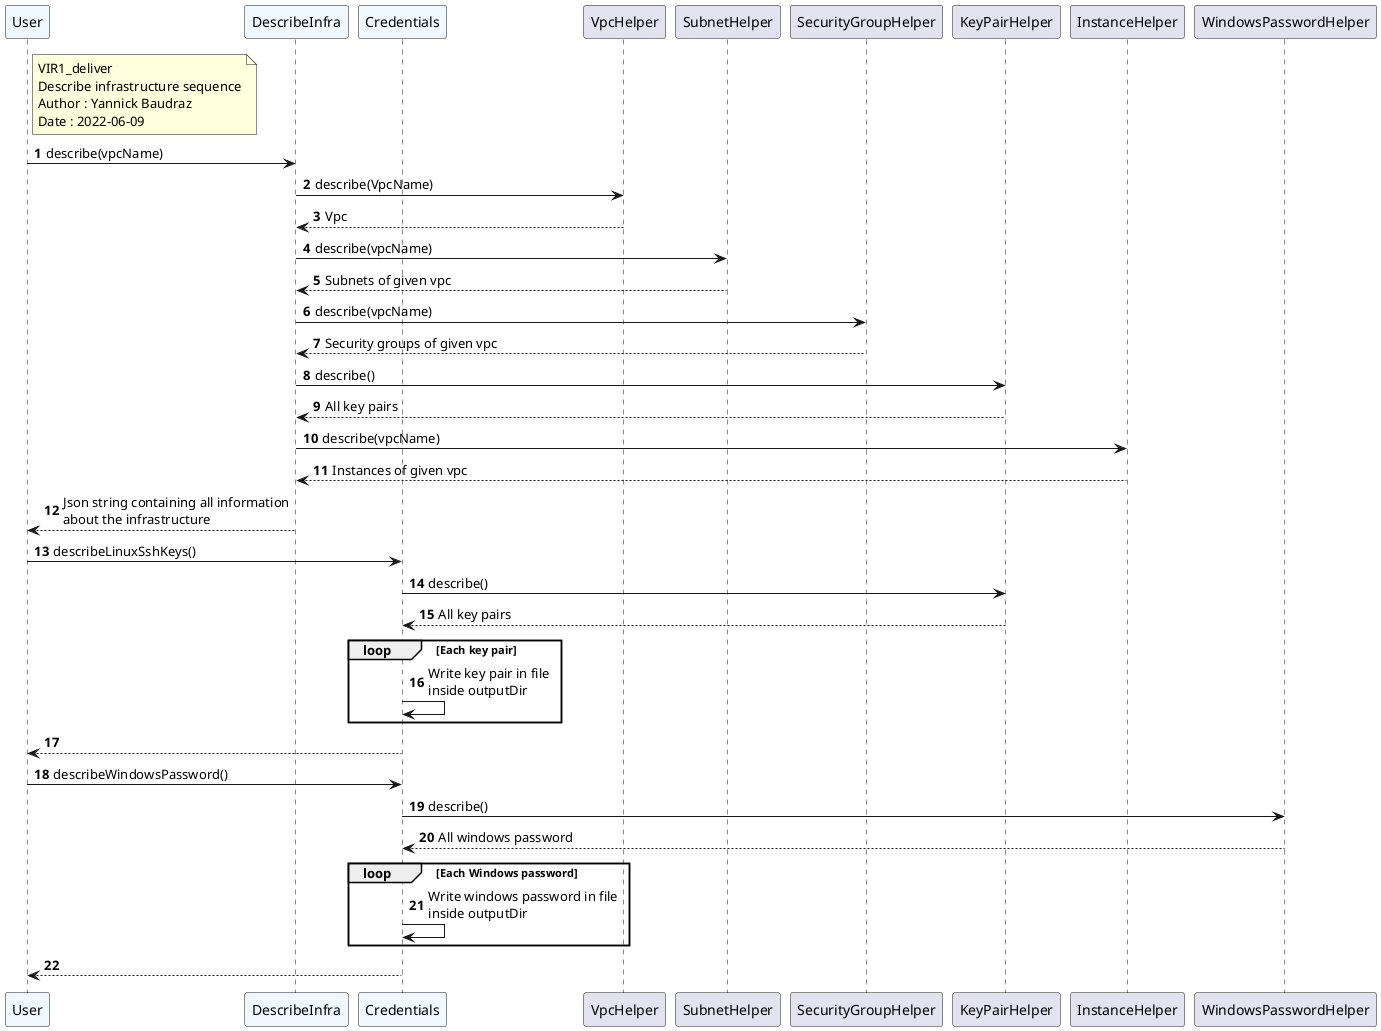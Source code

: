 @startuml Describe infrastructure
'https://plantuml.com/sequence-diagram

autonumber

participant User #aliceblue
participant DescribeInfra as Infra #aliceblue
participant Credentials #aliceblue
participant VpcHelper as Vpc
participant SubnetHelper as Subnet
participant SecurityGroupHelper as SecurityGroup
participant KeyPairHelper as KeyPair
participant InstanceHelper as Instance
participant WindowsPasswordHelper as WindowsPassword

note right User
VIR1_deliver
Describe infrastructure sequence
Author : Yannick Baudraz
Date : 2022-06-09
end note

User -> Infra: describe(vpcName)

Infra -> Vpc : describe(VpcName)
Vpc --> Infra : Vpc

Infra -> Subnet : describe(vpcName)
Subnet --> Infra : Subnets of given vpc

Infra -> SecurityGroup : describe(vpcName)
SecurityGroup --> Infra : Security groups of given vpc

Infra -> KeyPair : describe()
KeyPair --> Infra : All key pairs

Infra -> Instance : describe(vpcName)
Instance --> Infra : Instances of given vpc

Infra --> User : Json string containing all information\nabout the infrastructure


User -> Credentials : describeLinuxSshKeys()

Credentials -> KeyPair : describe()
KeyPair --> Credentials : All key pairs
loop Each key pair
    Credentials -> Credentials : Write key pair in file\ninside outputDir
end loop
Credentials --> User

User -> Credentials : describeWindowsPassword()
Credentials -> WindowsPassword : describe()
WindowsPassword --> Credentials : All windows password
loop Each Windows password
    Credentials -> Credentials : Write windows password in file\ninside outputDir
end loop
Credentials --> User

@enduml
